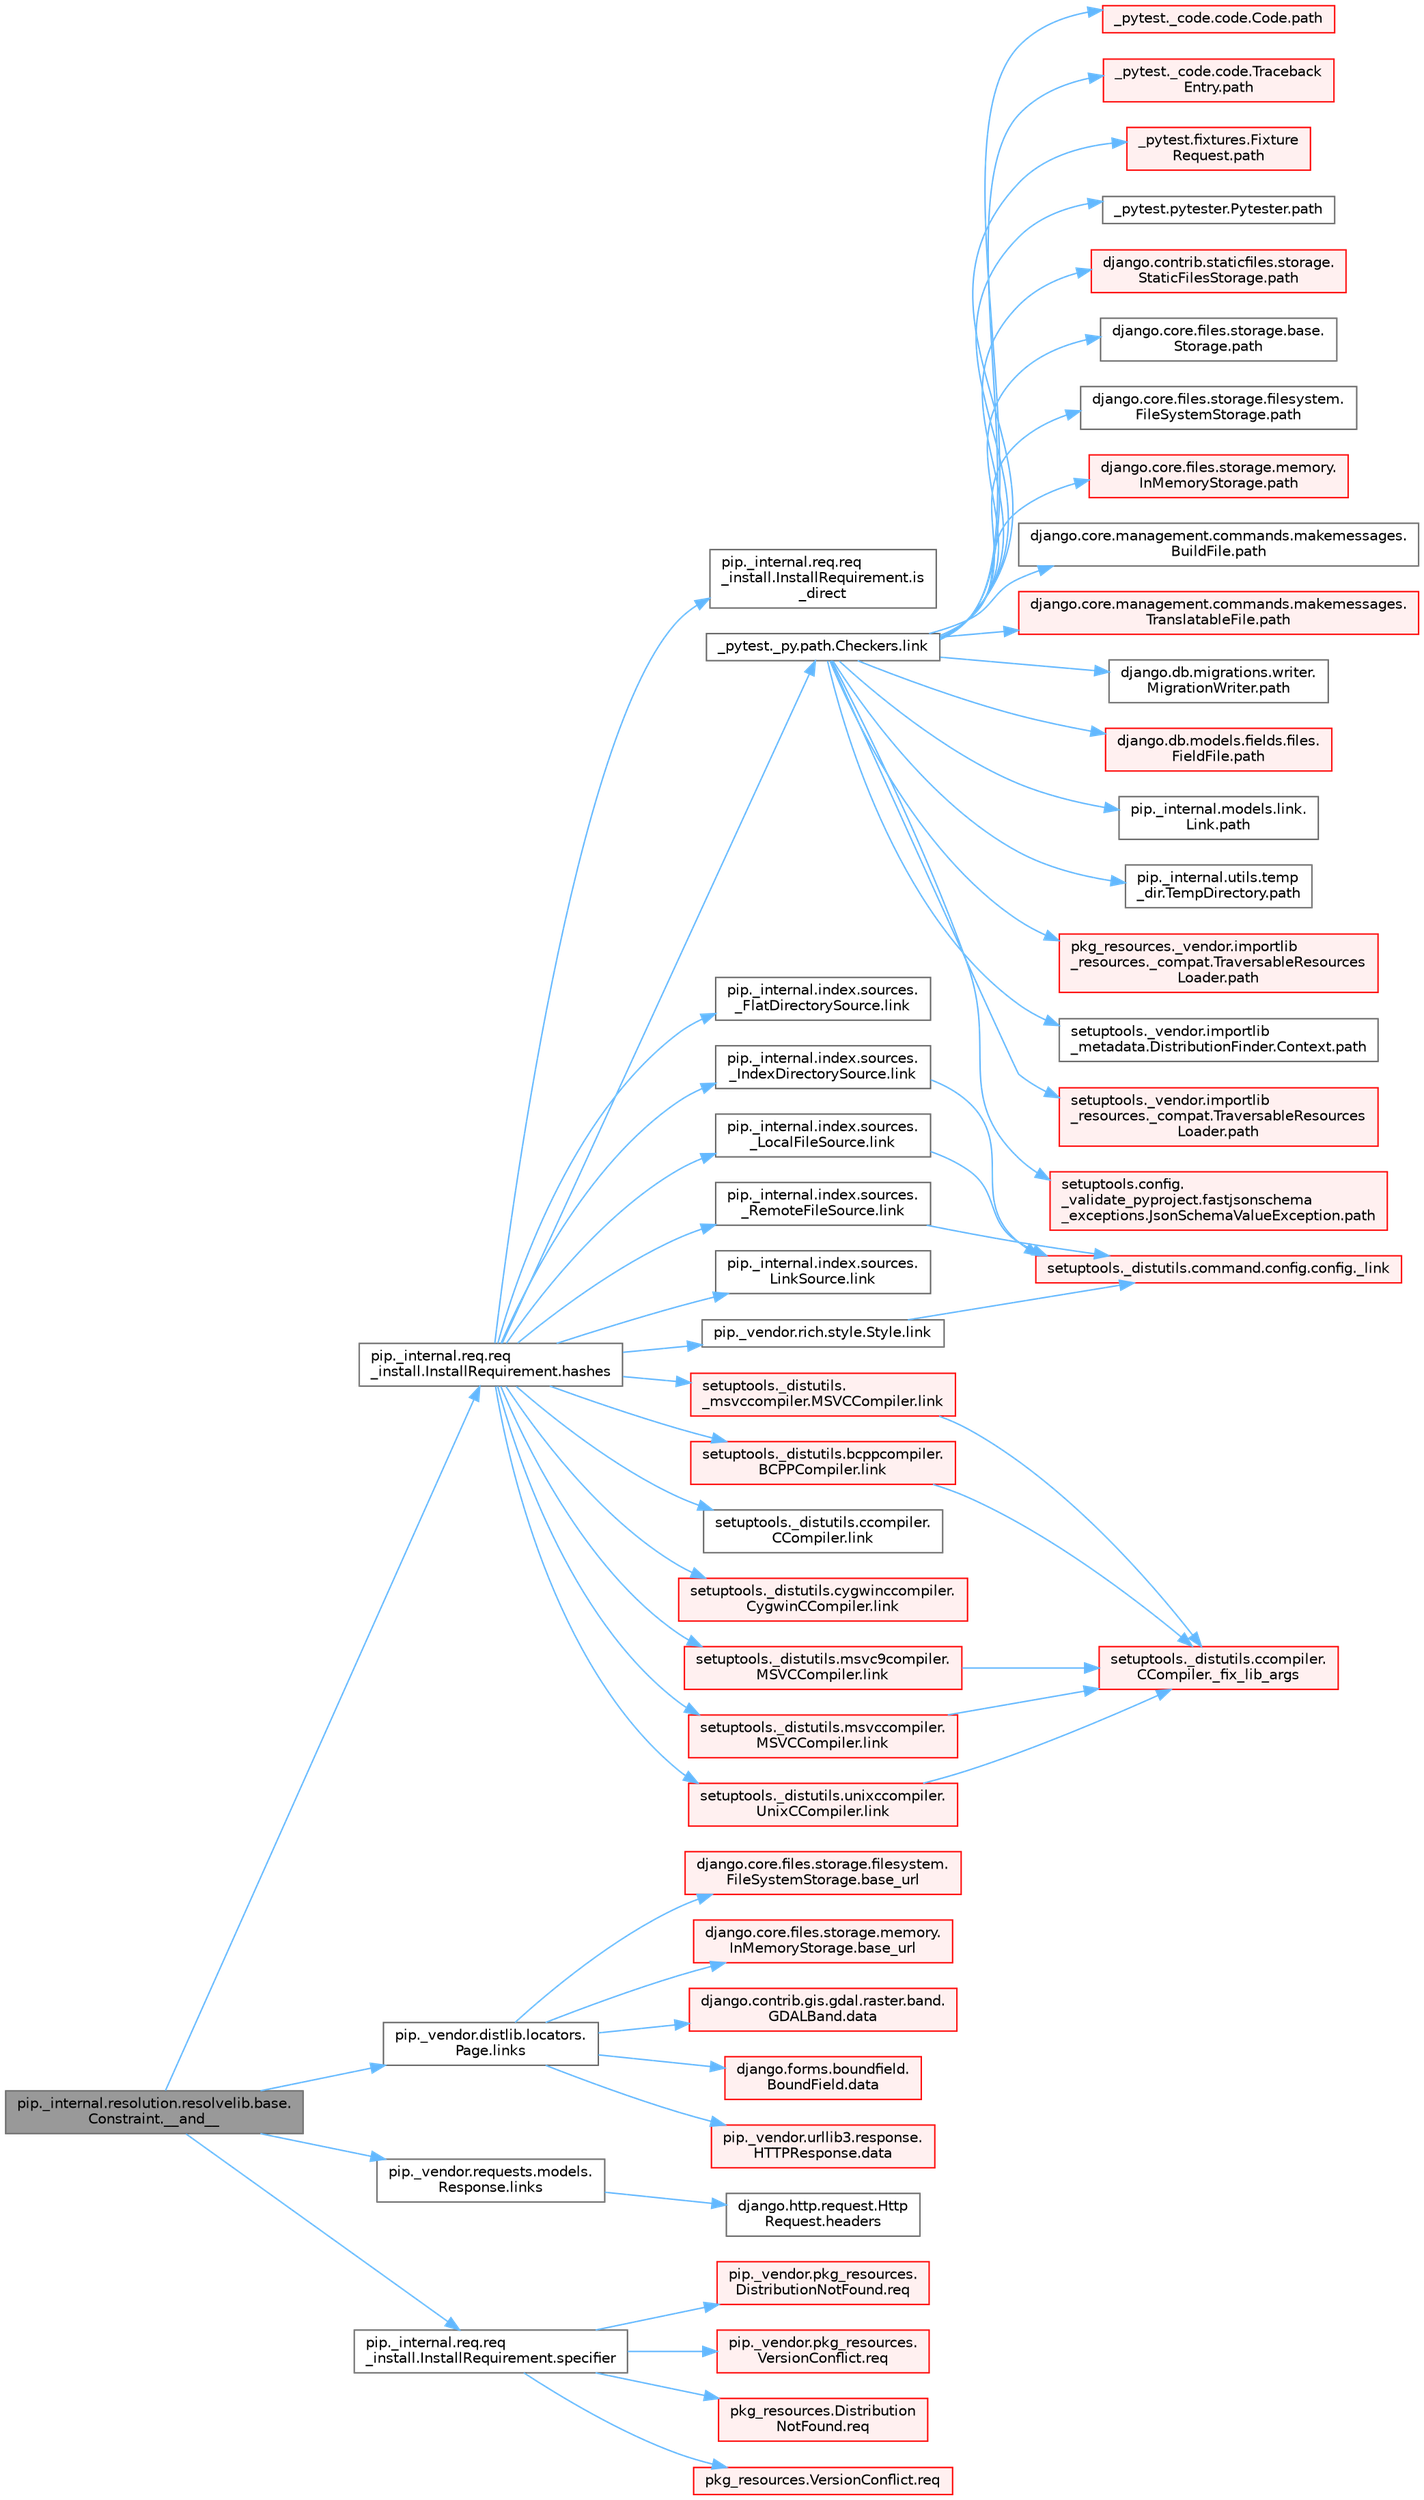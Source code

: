 digraph "pip._internal.resolution.resolvelib.base.Constraint.__and__"
{
 // LATEX_PDF_SIZE
  bgcolor="transparent";
  edge [fontname=Helvetica,fontsize=10,labelfontname=Helvetica,labelfontsize=10];
  node [fontname=Helvetica,fontsize=10,shape=box,height=0.2,width=0.4];
  rankdir="LR";
  Node1 [id="Node000001",label="pip._internal.resolution.resolvelib.base.\lConstraint.__and__",height=0.2,width=0.4,color="gray40", fillcolor="grey60", style="filled", fontcolor="black",tooltip=" "];
  Node1 -> Node2 [id="edge1_Node000001_Node000002",color="steelblue1",style="solid",tooltip=" "];
  Node2 [id="Node000002",label="pip._internal.req.req\l_install.InstallRequirement.hashes",height=0.2,width=0.4,color="grey40", fillcolor="white", style="filled",URL="$classpip_1_1__internal_1_1req_1_1req__install_1_1_install_requirement.html#acf56120e2e7c5046433147b7b496f74a",tooltip=" "];
  Node2 -> Node3 [id="edge2_Node000002_Node000003",color="steelblue1",style="solid",tooltip=" "];
  Node3 [id="Node000003",label="pip._internal.req.req\l_install.InstallRequirement.is\l_direct",height=0.2,width=0.4,color="grey40", fillcolor="white", style="filled",URL="$classpip_1_1__internal_1_1req_1_1req__install_1_1_install_requirement.html#a993a5397ebe68129739e047961282a0a",tooltip=" "];
  Node2 -> Node4 [id="edge3_Node000002_Node000004",color="steelblue1",style="solid",tooltip=" "];
  Node4 [id="Node000004",label="_pytest._py.path.Checkers.link",height=0.2,width=0.4,color="grey40", fillcolor="white", style="filled",URL="$class__pytest_1_1__py_1_1path_1_1_checkers.html#ae1bb1d33ce71e6e6c8cfbee302c75d21",tooltip=" "];
  Node4 -> Node5 [id="edge4_Node000004_Node000005",color="steelblue1",style="solid",tooltip=" "];
  Node5 [id="Node000005",label="_pytest._code.code.Code.path",height=0.2,width=0.4,color="red", fillcolor="#FFF0F0", style="filled",URL="$class__pytest_1_1__code_1_1code_1_1_code.html#a1dae55e90750fe77c7517f806a14d864",tooltip=" "];
  Node4 -> Node17 [id="edge5_Node000004_Node000017",color="steelblue1",style="solid",tooltip=" "];
  Node17 [id="Node000017",label="_pytest._code.code.Traceback\lEntry.path",height=0.2,width=0.4,color="red", fillcolor="#FFF0F0", style="filled",URL="$class__pytest_1_1__code_1_1code_1_1_traceback_entry.html#a5a88b9ae4623733566450a9e7d8387c0",tooltip=" "];
  Node4 -> Node19 [id="edge6_Node000004_Node000019",color="steelblue1",style="solid",tooltip=" "];
  Node19 [id="Node000019",label="_pytest.fixtures.Fixture\lRequest.path",height=0.2,width=0.4,color="red", fillcolor="#FFF0F0", style="filled",URL="$class__pytest_1_1fixtures_1_1_fixture_request.html#a6f6db59812d121b54cd67d5e434e1451",tooltip=" "];
  Node4 -> Node25 [id="edge7_Node000004_Node000025",color="steelblue1",style="solid",tooltip=" "];
  Node25 [id="Node000025",label="_pytest.pytester.Pytester.path",height=0.2,width=0.4,color="grey40", fillcolor="white", style="filled",URL="$class__pytest_1_1pytester_1_1_pytester.html#a403c804f74a87f5e5705774fa896cc1f",tooltip=" "];
  Node4 -> Node26 [id="edge8_Node000004_Node000026",color="steelblue1",style="solid",tooltip=" "];
  Node26 [id="Node000026",label="django.contrib.staticfiles.storage.\lStaticFilesStorage.path",height=0.2,width=0.4,color="red", fillcolor="#FFF0F0", style="filled",URL="$classdjango_1_1contrib_1_1staticfiles_1_1storage_1_1_static_files_storage.html#a4e96cc92fbde7423d1b74f3a50fc0bf6",tooltip=" "];
  Node4 -> Node472 [id="edge9_Node000004_Node000472",color="steelblue1",style="solid",tooltip=" "];
  Node472 [id="Node000472",label="django.core.files.storage.base.\lStorage.path",height=0.2,width=0.4,color="grey40", fillcolor="white", style="filled",URL="$classdjango_1_1core_1_1files_1_1storage_1_1base_1_1_storage.html#a9be8d49a55131dbbab2c5fd57f7e772c",tooltip=" "];
  Node4 -> Node473 [id="edge10_Node000004_Node000473",color="steelblue1",style="solid",tooltip=" "];
  Node473 [id="Node000473",label="django.core.files.storage.filesystem.\lFileSystemStorage.path",height=0.2,width=0.4,color="grey40", fillcolor="white", style="filled",URL="$classdjango_1_1core_1_1files_1_1storage_1_1filesystem_1_1_file_system_storage.html#abf8a7e88eedec3e1b2ea965cc0858d17",tooltip=" "];
  Node4 -> Node474 [id="edge11_Node000004_Node000474",color="steelblue1",style="solid",tooltip=" "];
  Node474 [id="Node000474",label="django.core.files.storage.memory.\lInMemoryStorage.path",height=0.2,width=0.4,color="red", fillcolor="#FFF0F0", style="filled",URL="$classdjango_1_1core_1_1files_1_1storage_1_1memory_1_1_in_memory_storage.html#a466c8e28fd11839318d2e4454b8ef89f",tooltip=" "];
  Node4 -> Node478 [id="edge12_Node000004_Node000478",color="steelblue1",style="solid",tooltip=" "];
  Node478 [id="Node000478",label="django.core.management.commands.makemessages.\lBuildFile.path",height=0.2,width=0.4,color="grey40", fillcolor="white", style="filled",URL="$classdjango_1_1core_1_1management_1_1commands_1_1makemessages_1_1_build_file.html#ac06388718e902543bc00a7c6565105fc",tooltip=" "];
  Node4 -> Node479 [id="edge13_Node000004_Node000479",color="steelblue1",style="solid",tooltip=" "];
  Node479 [id="Node000479",label="django.core.management.commands.makemessages.\lTranslatableFile.path",height=0.2,width=0.4,color="red", fillcolor="#FFF0F0", style="filled",URL="$classdjango_1_1core_1_1management_1_1commands_1_1makemessages_1_1_translatable_file.html#ad851d5e6b8a65f5915ccfd4a30fb8026",tooltip=" "];
  Node4 -> Node480 [id="edge14_Node000004_Node000480",color="steelblue1",style="solid",tooltip=" "];
  Node480 [id="Node000480",label="django.db.migrations.writer.\lMigrationWriter.path",height=0.2,width=0.4,color="grey40", fillcolor="white", style="filled",URL="$classdjango_1_1db_1_1migrations_1_1writer_1_1_migration_writer.html#a45469d67e8f80996c982470d36136184",tooltip=" "];
  Node4 -> Node481 [id="edge15_Node000004_Node000481",color="steelblue1",style="solid",tooltip=" "];
  Node481 [id="Node000481",label="django.db.models.fields.files.\lFieldFile.path",height=0.2,width=0.4,color="red", fillcolor="#FFF0F0", style="filled",URL="$classdjango_1_1db_1_1models_1_1fields_1_1files_1_1_field_file.html#ae91c4ed0643fb9bd8959d0db8eb44f80",tooltip=" "];
  Node4 -> Node577 [id="edge16_Node000004_Node000577",color="steelblue1",style="solid",tooltip=" "];
  Node577 [id="Node000577",label="pip._internal.models.link.\lLink.path",height=0.2,width=0.4,color="grey40", fillcolor="white", style="filled",URL="$classpip_1_1__internal_1_1models_1_1link_1_1_link.html#a30f454216dcb615e3ed986238490f180",tooltip=" "];
  Node4 -> Node578 [id="edge17_Node000004_Node000578",color="steelblue1",style="solid",tooltip=" "];
  Node578 [id="Node000578",label="pip._internal.utils.temp\l_dir.TempDirectory.path",height=0.2,width=0.4,color="grey40", fillcolor="white", style="filled",URL="$classpip_1_1__internal_1_1utils_1_1temp__dir_1_1_temp_directory.html#afe6b2d95c070c6570957de5696ff3a6e",tooltip=" "];
  Node4 -> Node579 [id="edge18_Node000004_Node000579",color="steelblue1",style="solid",tooltip=" "];
  Node579 [id="Node000579",label="pkg_resources._vendor.importlib\l_resources._compat.TraversableResources\lLoader.path",height=0.2,width=0.4,color="red", fillcolor="#FFF0F0", style="filled",URL="$classpkg__resources_1_1__vendor_1_1importlib__resources_1_1__compat_1_1_traversable_resources_loader.html#acfc17872a53cbe02f6c34eda2bb162f2",tooltip=" "];
  Node4 -> Node581 [id="edge19_Node000004_Node000581",color="steelblue1",style="solid",tooltip=" "];
  Node581 [id="Node000581",label="setuptools._vendor.importlib\l_metadata.DistributionFinder.Context.path",height=0.2,width=0.4,color="grey40", fillcolor="white", style="filled",URL="$classsetuptools_1_1__vendor_1_1importlib__metadata_1_1_distribution_finder_1_1_context.html#a84a429ddce40738ea5c0edb53799ee8d",tooltip=" "];
  Node4 -> Node582 [id="edge20_Node000004_Node000582",color="steelblue1",style="solid",tooltip=" "];
  Node582 [id="Node000582",label="setuptools._vendor.importlib\l_resources._compat.TraversableResources\lLoader.path",height=0.2,width=0.4,color="red", fillcolor="#FFF0F0", style="filled",URL="$classsetuptools_1_1__vendor_1_1importlib__resources_1_1__compat_1_1_traversable_resources_loader.html#a9b9cf5b6723d48f7a779b6ae71d53699",tooltip=" "];
  Node4 -> Node583 [id="edge21_Node000004_Node000583",color="steelblue1",style="solid",tooltip=" "];
  Node583 [id="Node000583",label="setuptools.config.\l_validate_pyproject.fastjsonschema\l_exceptions.JsonSchemaValueException.path",height=0.2,width=0.4,color="red", fillcolor="#FFF0F0", style="filled",URL="$classsetuptools_1_1config_1_1__validate__pyproject_1_1fastjsonschema__exceptions_1_1_json_schema_value_exception.html#a59179b3d1dc16c7087530bbc10bcf857",tooltip=" "];
  Node2 -> Node4441 [id="edge22_Node000002_Node004441",color="steelblue1",style="solid",tooltip=" "];
  Node4441 [id="Node004441",label="pip._internal.index.sources.\l_FlatDirectorySource.link",height=0.2,width=0.4,color="grey40", fillcolor="white", style="filled",URL="$classpip_1_1__internal_1_1index_1_1sources_1_1___flat_directory_source.html#a72114eb0d8af85d9e3e48aecdebe9884",tooltip=" "];
  Node2 -> Node4442 [id="edge23_Node000002_Node004442",color="steelblue1",style="solid",tooltip=" "];
  Node4442 [id="Node004442",label="pip._internal.index.sources.\l_IndexDirectorySource.link",height=0.2,width=0.4,color="grey40", fillcolor="white", style="filled",URL="$classpip_1_1__internal_1_1index_1_1sources_1_1___index_directory_source.html#a1f71a0b21e5744c2aec54ff5ed0b1d61",tooltip=" "];
  Node4442 -> Node2616 [id="edge24_Node004442_Node002616",color="steelblue1",style="solid",tooltip=" "];
  Node2616 [id="Node002616",label="setuptools._distutils.command.config.config._link",height=0.2,width=0.4,color="red", fillcolor="#FFF0F0", style="filled",URL="$classsetuptools_1_1__distutils_1_1command_1_1config_1_1config.html#a6428c1b2877435a2dc61c8b7f902027d",tooltip=" "];
  Node2 -> Node4443 [id="edge25_Node000002_Node004443",color="steelblue1",style="solid",tooltip=" "];
  Node4443 [id="Node004443",label="pip._internal.index.sources.\l_LocalFileSource.link",height=0.2,width=0.4,color="grey40", fillcolor="white", style="filled",URL="$classpip_1_1__internal_1_1index_1_1sources_1_1___local_file_source.html#a7245056ba93c5e70dfcc739a21d2db61",tooltip=" "];
  Node4443 -> Node2616 [id="edge26_Node004443_Node002616",color="steelblue1",style="solid",tooltip=" "];
  Node2 -> Node4444 [id="edge27_Node000002_Node004444",color="steelblue1",style="solid",tooltip=" "];
  Node4444 [id="Node004444",label="pip._internal.index.sources.\l_RemoteFileSource.link",height=0.2,width=0.4,color="grey40", fillcolor="white", style="filled",URL="$classpip_1_1__internal_1_1index_1_1sources_1_1___remote_file_source.html#a33ac3f66b6928ff6f76408d71d9f49ca",tooltip=" "];
  Node4444 -> Node2616 [id="edge28_Node004444_Node002616",color="steelblue1",style="solid",tooltip=" "];
  Node2 -> Node4445 [id="edge29_Node000002_Node004445",color="steelblue1",style="solid",tooltip=" "];
  Node4445 [id="Node004445",label="pip._internal.index.sources.\lLinkSource.link",height=0.2,width=0.4,color="grey40", fillcolor="white", style="filled",URL="$classpip_1_1__internal_1_1index_1_1sources_1_1_link_source.html#ace307062828f2ac764322297128ed112",tooltip=" "];
  Node2 -> Node4446 [id="edge30_Node000002_Node004446",color="steelblue1",style="solid",tooltip=" "];
  Node4446 [id="Node004446",label="pip._vendor.rich.style.Style.link",height=0.2,width=0.4,color="grey40", fillcolor="white", style="filled",URL="$classpip_1_1__vendor_1_1rich_1_1style_1_1_style.html#a5e26eff41ad8f16c69b784625ad5c61d",tooltip=" "];
  Node4446 -> Node2616 [id="edge31_Node004446_Node002616",color="steelblue1",style="solid",tooltip=" "];
  Node2 -> Node4447 [id="edge32_Node000002_Node004447",color="steelblue1",style="solid",tooltip=" "];
  Node4447 [id="Node004447",label="setuptools._distutils.\l_msvccompiler.MSVCCompiler.link",height=0.2,width=0.4,color="red", fillcolor="#FFF0F0", style="filled",URL="$classsetuptools_1_1__distutils_1_1__msvccompiler_1_1_m_s_v_c_compiler.html#aefba9a19cc1d7316a3755f96f4def5f7",tooltip=" "];
  Node4447 -> Node4448 [id="edge33_Node004447_Node004448",color="steelblue1",style="solid",tooltip=" "];
  Node4448 [id="Node004448",label="setuptools._distutils.ccompiler.\lCCompiler._fix_lib_args",height=0.2,width=0.4,color="red", fillcolor="#FFF0F0", style="filled",URL="$classsetuptools_1_1__distutils_1_1ccompiler_1_1_c_compiler.html#a7a2f98279b1c74840aa7301ea39f550c",tooltip=" "];
  Node2 -> Node4465 [id="edge34_Node000002_Node004465",color="steelblue1",style="solid",tooltip=" "];
  Node4465 [id="Node004465",label="setuptools._distutils.bcppcompiler.\lBCPPCompiler.link",height=0.2,width=0.4,color="red", fillcolor="#FFF0F0", style="filled",URL="$classsetuptools_1_1__distutils_1_1bcppcompiler_1_1_b_c_p_p_compiler.html#a9207773d36ecabdd197469c6dcff5e41",tooltip=" "];
  Node4465 -> Node4448 [id="edge35_Node004465_Node004448",color="steelblue1",style="solid",tooltip=" "];
  Node2 -> Node4515 [id="edge36_Node000002_Node004515",color="steelblue1",style="solid",tooltip=" "];
  Node4515 [id="Node004515",label="setuptools._distutils.ccompiler.\lCCompiler.link",height=0.2,width=0.4,color="grey40", fillcolor="white", style="filled",URL="$classsetuptools_1_1__distutils_1_1ccompiler_1_1_c_compiler.html#afd4eb4b2ab5d1b5fdcea1e56f4c35c0b",tooltip=" "];
  Node2 -> Node4516 [id="edge37_Node000002_Node004516",color="steelblue1",style="solid",tooltip=" "];
  Node4516 [id="Node004516",label="setuptools._distutils.cygwinccompiler.\lCygwinCCompiler.link",height=0.2,width=0.4,color="red", fillcolor="#FFF0F0", style="filled",URL="$classsetuptools_1_1__distutils_1_1cygwinccompiler_1_1_cygwin_c_compiler.html#a90d2f2ffa74da0002fe22b41afc2cc2f",tooltip=" "];
  Node2 -> Node4517 [id="edge38_Node000002_Node004517",color="steelblue1",style="solid",tooltip=" "];
  Node4517 [id="Node004517",label="setuptools._distutils.msvc9compiler.\lMSVCCompiler.link",height=0.2,width=0.4,color="red", fillcolor="#FFF0F0", style="filled",URL="$classsetuptools_1_1__distutils_1_1msvc9compiler_1_1_m_s_v_c_compiler.html#a0c96b6aa97f0cccac88db8bc4220274f",tooltip=" "];
  Node4517 -> Node4448 [id="edge39_Node004517_Node004448",color="steelblue1",style="solid",tooltip=" "];
  Node2 -> Node4521 [id="edge40_Node000002_Node004521",color="steelblue1",style="solid",tooltip=" "];
  Node4521 [id="Node004521",label="setuptools._distutils.msvccompiler.\lMSVCCompiler.link",height=0.2,width=0.4,color="red", fillcolor="#FFF0F0", style="filled",URL="$classsetuptools_1_1__distutils_1_1msvccompiler_1_1_m_s_v_c_compiler.html#a99e371debe387deabeae0b75e3b70af5",tooltip=" "];
  Node4521 -> Node4448 [id="edge41_Node004521_Node004448",color="steelblue1",style="solid",tooltip=" "];
  Node2 -> Node4522 [id="edge42_Node000002_Node004522",color="steelblue1",style="solid",tooltip=" "];
  Node4522 [id="Node004522",label="setuptools._distutils.unixccompiler.\lUnixCCompiler.link",height=0.2,width=0.4,color="red", fillcolor="#FFF0F0", style="filled",URL="$classsetuptools_1_1__distutils_1_1unixccompiler_1_1_unix_c_compiler.html#a77a8b7a9acb4b236ba8cfc5c2f8dac7d",tooltip=" "];
  Node4522 -> Node4448 [id="edge43_Node004522_Node004448",color="steelblue1",style="solid",tooltip=" "];
  Node1 -> Node305 [id="edge44_Node000001_Node000305",color="steelblue1",style="solid",tooltip=" "];
  Node305 [id="Node000305",label="pip._vendor.distlib.locators.\lPage.links",height=0.2,width=0.4,color="grey40", fillcolor="white", style="filled",URL="$classpip_1_1__vendor_1_1distlib_1_1locators_1_1_page.html#affbb2ce755c1a4cfe309eff9f10632cc",tooltip=" "];
  Node305 -> Node306 [id="edge45_Node000305_Node000306",color="steelblue1",style="solid",tooltip=" "];
  Node306 [id="Node000306",label="django.core.files.storage.filesystem.\lFileSystemStorage.base_url",height=0.2,width=0.4,color="red", fillcolor="#FFF0F0", style="filled",URL="$classdjango_1_1core_1_1files_1_1storage_1_1filesystem_1_1_file_system_storage.html#abfebd8ecb8a8b7bb71fabb308172b71d",tooltip=" "];
  Node305 -> Node308 [id="edge46_Node000305_Node000308",color="steelblue1",style="solid",tooltip=" "];
  Node308 [id="Node000308",label="django.core.files.storage.memory.\lInMemoryStorage.base_url",height=0.2,width=0.4,color="red", fillcolor="#FFF0F0", style="filled",URL="$classdjango_1_1core_1_1files_1_1storage_1_1memory_1_1_in_memory_storage.html#abe19b8e26aba6c42befadd718d35bf7d",tooltip=" "];
  Node305 -> Node205 [id="edge47_Node000305_Node000205",color="steelblue1",style="solid",tooltip=" "];
  Node205 [id="Node000205",label="django.contrib.gis.gdal.raster.band.\lGDALBand.data",height=0.2,width=0.4,color="red", fillcolor="#FFF0F0", style="filled",URL="$classdjango_1_1contrib_1_1gis_1_1gdal_1_1raster_1_1band_1_1_g_d_a_l_band.html#a5d37dc4c4d5a50a21b75460e75f9ee4d",tooltip=" "];
  Node305 -> Node309 [id="edge48_Node000305_Node000309",color="steelblue1",style="solid",tooltip=" "];
  Node309 [id="Node000309",label="django.forms.boundfield.\lBoundField.data",height=0.2,width=0.4,color="red", fillcolor="#FFF0F0", style="filled",URL="$classdjango_1_1forms_1_1boundfield_1_1_bound_field.html#ad38e19a5099c352218e82322f47b020c",tooltip=" "];
  Node305 -> Node310 [id="edge49_Node000305_Node000310",color="steelblue1",style="solid",tooltip=" "];
  Node310 [id="Node000310",label="pip._vendor.urllib3.response.\lHTTPResponse.data",height=0.2,width=0.4,color="red", fillcolor="#FFF0F0", style="filled",URL="$classpip_1_1__vendor_1_1urllib3_1_1response_1_1_h_t_t_p_response.html#abf3c538704803faf453331b0031f3bdd",tooltip=" "];
  Node1 -> Node4268 [id="edge50_Node000001_Node004268",color="steelblue1",style="solid",tooltip=" "];
  Node4268 [id="Node004268",label="pip._vendor.requests.models.\lResponse.links",height=0.2,width=0.4,color="grey40", fillcolor="white", style="filled",URL="$classpip_1_1__vendor_1_1requests_1_1models_1_1_response.html#abdb24cabcf0a1c9f42522262fab2f39b",tooltip=" "];
  Node4268 -> Node51 [id="edge51_Node004268_Node000051",color="steelblue1",style="solid",tooltip=" "];
  Node51 [id="Node000051",label="django.http.request.Http\lRequest.headers",height=0.2,width=0.4,color="grey40", fillcolor="white", style="filled",URL="$classdjango_1_1http_1_1request_1_1_http_request.html#a757d86c06e163aa94180817723ce1b9c",tooltip=" "];
  Node1 -> Node4526 [id="edge52_Node000001_Node004526",color="steelblue1",style="solid",tooltip=" "];
  Node4526 [id="Node004526",label="pip._internal.req.req\l_install.InstallRequirement.specifier",height=0.2,width=0.4,color="grey40", fillcolor="white", style="filled",URL="$classpip_1_1__internal_1_1req_1_1req__install_1_1_install_requirement.html#acae90848c7cc902a1454d87d4697647b",tooltip=" "];
  Node4526 -> Node438 [id="edge53_Node004526_Node000438",color="steelblue1",style="solid",tooltip=" "];
  Node438 [id="Node000438",label="pip._vendor.pkg_resources.\lDistributionNotFound.req",height=0.2,width=0.4,color="red", fillcolor="#FFF0F0", style="filled",URL="$classpip_1_1__vendor_1_1pkg__resources_1_1_distribution_not_found.html#a40ac1d4e5309f609db879b1be96aaee9",tooltip=" "];
  Node4526 -> Node442 [id="edge54_Node004526_Node000442",color="steelblue1",style="solid",tooltip=" "];
  Node442 [id="Node000442",label="pip._vendor.pkg_resources.\lVersionConflict.req",height=0.2,width=0.4,color="red", fillcolor="#FFF0F0", style="filled",URL="$classpip_1_1__vendor_1_1pkg__resources_1_1_version_conflict.html#a6ae9d0b83045a7294313e29cace06632",tooltip=" "];
  Node4526 -> Node443 [id="edge55_Node004526_Node000443",color="steelblue1",style="solid",tooltip=" "];
  Node443 [id="Node000443",label="pkg_resources.Distribution\lNotFound.req",height=0.2,width=0.4,color="red", fillcolor="#FFF0F0", style="filled",URL="$classpkg__resources_1_1_distribution_not_found.html#a1e0e776bca337717603fbd8a26c34e65",tooltip=" "];
  Node4526 -> Node444 [id="edge56_Node004526_Node000444",color="steelblue1",style="solid",tooltip=" "];
  Node444 [id="Node000444",label="pkg_resources.VersionConflict.req",height=0.2,width=0.4,color="red", fillcolor="#FFF0F0", style="filled",URL="$classpkg__resources_1_1_version_conflict.html#a95e63f911027a1d40e80c5a307dc62e4",tooltip=" "];
}
